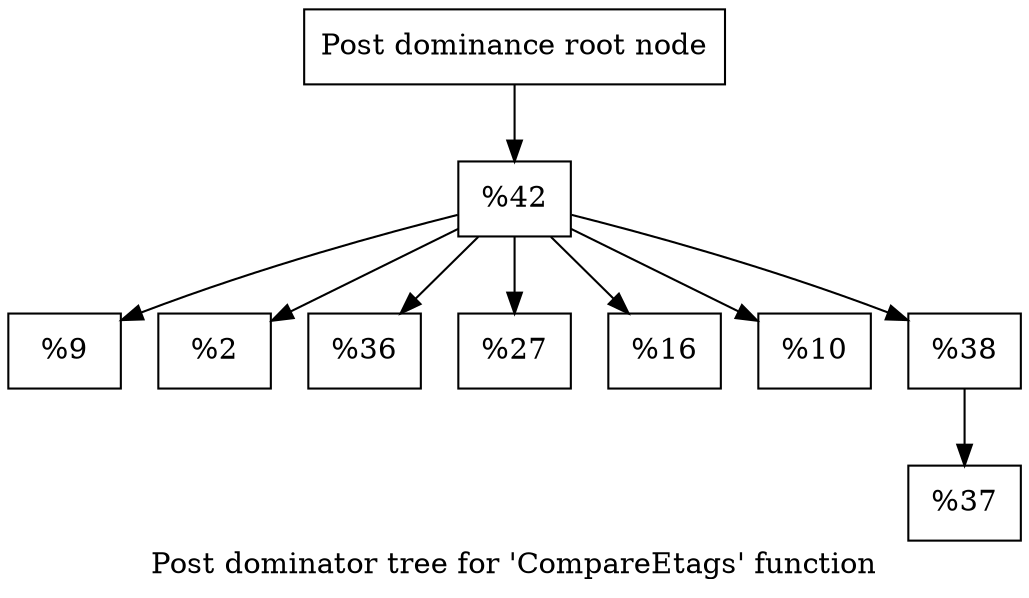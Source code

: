 digraph "Post dominator tree for 'CompareEtags' function" {
	label="Post dominator tree for 'CompareEtags' function";

	Node0x9ca910 [shape=record,label="{Post dominance root node}"];
	Node0x9ca910 -> Node0x9b8230;
	Node0x9b8230 [shape=record,label="{%42}"];
	Node0x9b8230 -> Node0x9673e0;
	Node0x9b8230 -> Node0x98c970;
	Node0x9b8230 -> Node0x9a28a0;
	Node0x9b8230 -> Node0x9b5f80;
	Node0x9b8230 -> Node0x9f5d50;
	Node0x9b8230 -> Node0x98e4f0;
	Node0x9b8230 -> Node0x9f4d40;
	Node0x9673e0 [shape=record,label="{%9}"];
	Node0x98c970 [shape=record,label="{%2}"];
	Node0x9a28a0 [shape=record,label="{%36}"];
	Node0x9b5f80 [shape=record,label="{%27}"];
	Node0x9f5d50 [shape=record,label="{%16}"];
	Node0x98e4f0 [shape=record,label="{%10}"];
	Node0x9f4d40 [shape=record,label="{%38}"];
	Node0x9f4d40 -> Node0x95e800;
	Node0x95e800 [shape=record,label="{%37}"];
}
